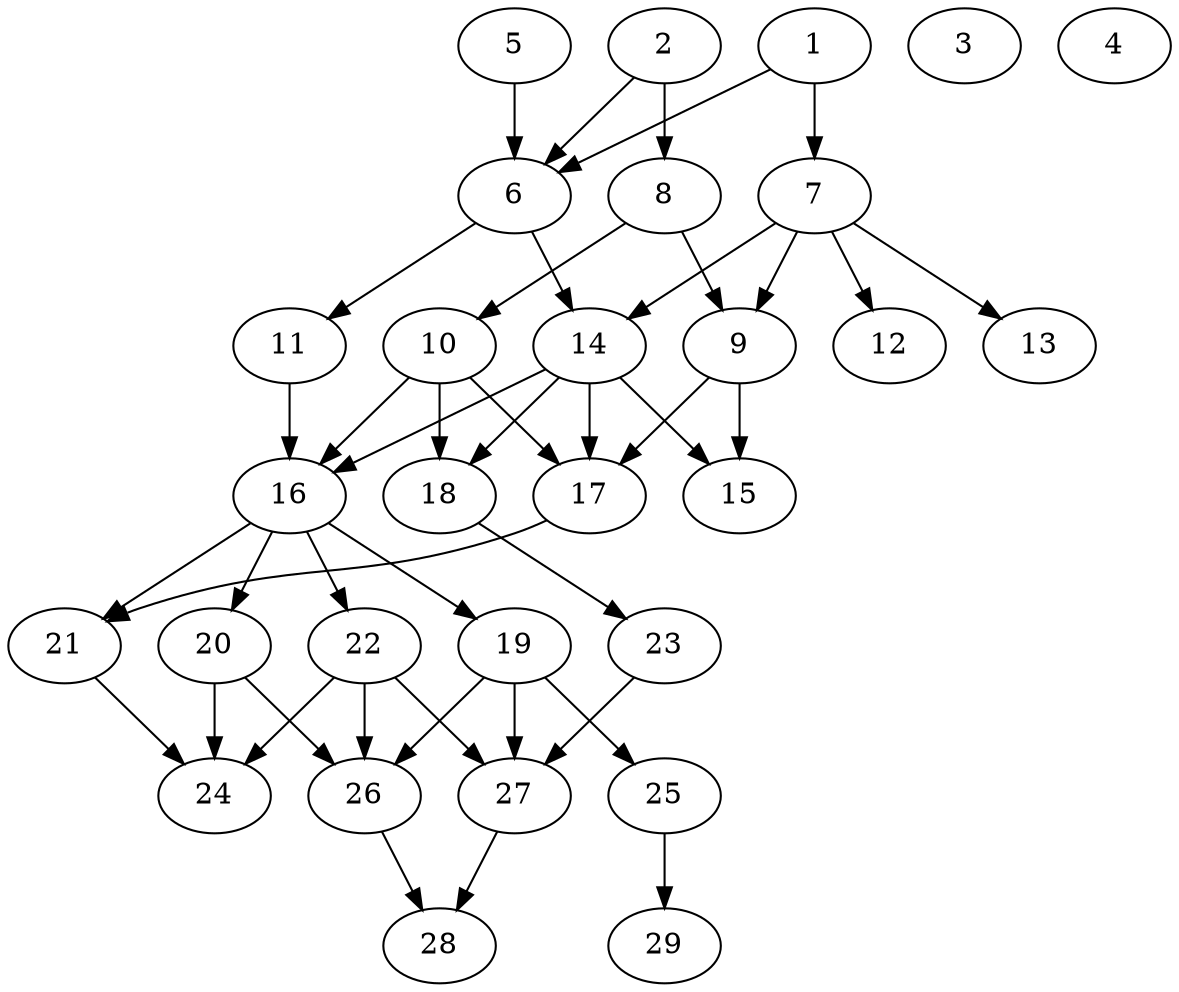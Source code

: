 // DAG (tier=2-normal, mode=data, n=29, ccr=0.429, fat=0.507, density=0.518, regular=0.599, jump=0.170, mindata=2097152, maxdata=16777216)
// DAG automatically generated by daggen at Sun Aug 24 16:33:34 2025
// /home/ermia/Project/Environments/daggen/bin/daggen --dot --ccr 0.429 --fat 0.507 --regular 0.599 --density 0.518 --jump 0.170 --mindata 2097152 --maxdata 16777216 -n 29 
digraph G {
  1 [size="2585270095939735912448", alpha="0.11", expect_size="1292635047969867956224"]
  1 -> 6 [size ="1506932972060672"]
  1 -> 7 [size ="1506932972060672"]
  2 [size="1212260301371276800", alpha="0.13", expect_size="606130150685638400"]
  2 -> 6 [size ="483379115982848"]
  2 -> 8 [size ="483379115982848"]
  3 [size="89858437434718080", alpha="0.14", expect_size="44929218717359040"]
  4 [size="997934419677806336", alpha="0.04", expect_size="498967209838903168"]
  5 [size="268741703927167188992", alpha="0.18", expect_size="134370851963583594496"]
  5 -> 6 [size ="333155277996032"]
  6 [size="16561025608607904", alpha="0.15", expect_size="8280512804303952"]
  6 -> 11 [size ="262034285395968"]
  6 -> 14 [size ="262034285395968"]
  7 [size="807744447953442688", alpha="0.01", expect_size="403872223976721344"]
  7 -> 9 [size ="830827063672832"]
  7 -> 12 [size ="830827063672832"]
  7 -> 13 [size ="830827063672832"]
  7 -> 14 [size ="830827063672832"]
  8 [size="28208914328929696", alpha="0.12", expect_size="14104457164464848"]
  8 -> 9 [size ="1497503438471168"]
  8 -> 10 [size ="1497503438471168"]
  9 [size="4366747788181676", alpha="0.13", expect_size="2183373894090838"]
  9 -> 15 [size ="310913219428352"]
  9 -> 17 [size ="310913219428352"]
  10 [size="46575276043027472", alpha="0.17", expect_size="23287638021513736"]
  10 -> 16 [size ="2033868685180928"]
  10 -> 17 [size ="2033868685180928"]
  10 -> 18 [size ="2033868685180928"]
  11 [size="1526063470486118", alpha="0.10", expect_size="763031735243059"]
  11 -> 16 [size ="37029001822208"]
  12 [size="4627887625942624894976", alpha="0.06", expect_size="2313943812971312447488"]
  13 [size="18242401460499520", alpha="0.17", expect_size="9121200730249760"]
  14 [size="97584036308282507264", alpha="0.14", expect_size="48792018154141253632"]
  14 -> 15 [size ="169567456329728"]
  14 -> 16 [size ="169567456329728"]
  14 -> 17 [size ="169567456329728"]
  14 -> 18 [size ="169567456329728"]
  15 [size="1014934536011074502656", alpha="0.07", expect_size="507467268005537251328"]
  16 [size="1032721754552233099264", alpha="0.17", expect_size="516360877276116549632"]
  16 -> 19 [size ="817357786185728"]
  16 -> 20 [size ="817357786185728"]
  16 -> 21 [size ="817357786185728"]
  16 -> 22 [size ="817357786185728"]
  17 [size="202412963663200928", alpha="0.06", expect_size="101206481831600464"]
  17 -> 21 [size ="456632903401472"]
  18 [size="801622252269742976", alpha="0.06", expect_size="400811126134871488"]
  18 -> 23 [size ="332626837635072"]
  19 [size="510134494295016603648", alpha="0.08", expect_size="255067247147508301824"]
  19 -> 25 [size ="510755573071872"]
  19 -> 26 [size ="510755573071872"]
  19 -> 27 [size ="510755573071872"]
  20 [size="2776718498683131265024", alpha="0.09", expect_size="1388359249341565632512"]
  20 -> 24 [size ="1580439550558208"]
  20 -> 26 [size ="1580439550558208"]
  21 [size="1716634035438347091968", alpha="0.17", expect_size="858317017719173545984"]
  21 -> 24 [size ="1146942906171392"]
  22 [size="95579391127453696000", alpha="0.14", expect_size="47789695563726848000"]
  22 -> 24 [size ="167237176524800"]
  22 -> 26 [size ="167237176524800"]
  22 -> 27 [size ="167237176524800"]
  23 [size="333639123185650560", alpha="0.16", expect_size="166819561592825280"]
  23 -> 27 [size ="276577136934912"]
  24 [size="2730213450359621120", alpha="0.19", expect_size="1365106725179810560"]
  25 [size="33070202794337096", alpha="0.06", expect_size="16535101397168548"]
  25 -> 29 [size ="2188479647711232"]
  26 [size="64360354849788096", alpha="0.07", expect_size="32180177424894048"]
  26 -> 28 [size ="2004196568072192"]
  27 [size="49597201582997372928", alpha="0.18", expect_size="24798600791498686464"]
  27 -> 28 [size ="107992791908352"]
  28 [size="3293796113840078848000", alpha="0.11", expect_size="1646898056920039424000"]
  29 [size="223565431203002580992", alpha="0.09", expect_size="111782715601501290496"]
}